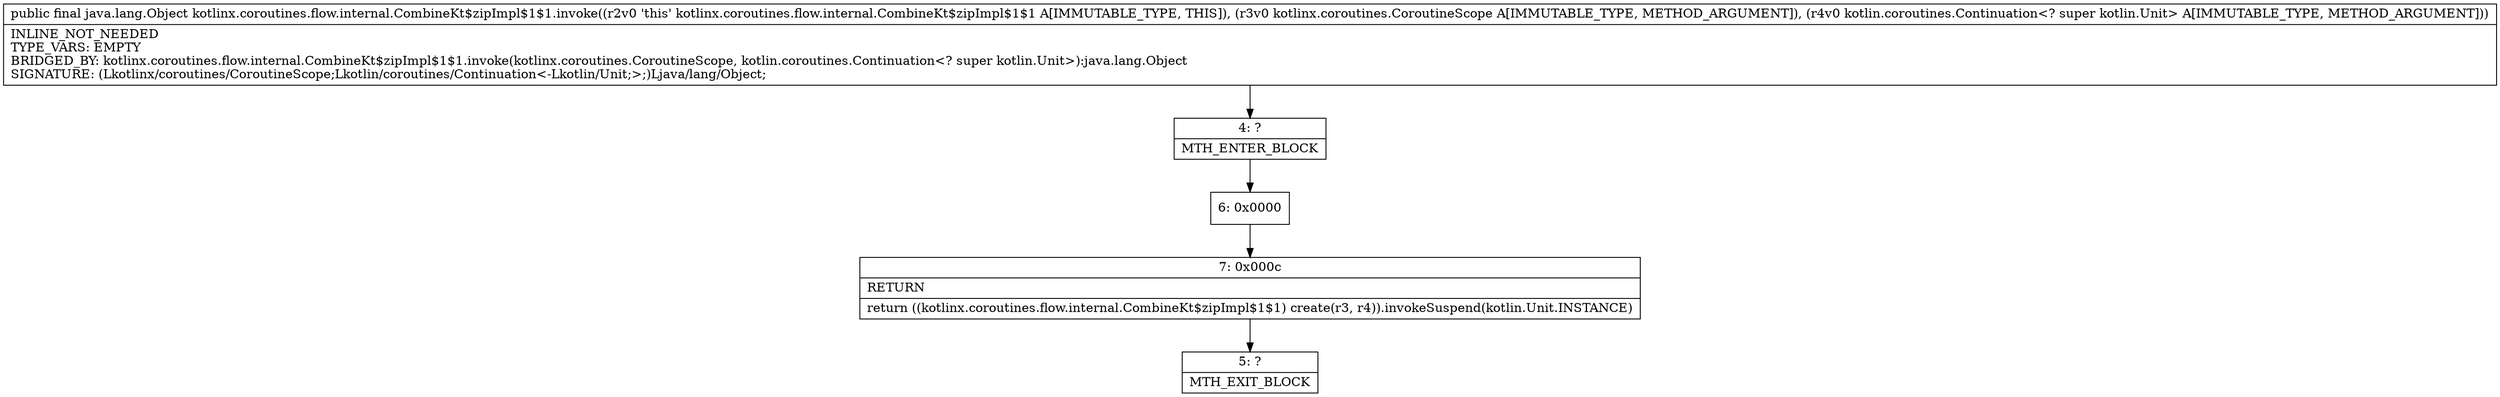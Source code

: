 digraph "CFG forkotlinx.coroutines.flow.internal.CombineKt$zipImpl$1$1.invoke(Lkotlinx\/coroutines\/CoroutineScope;Lkotlin\/coroutines\/Continuation;)Ljava\/lang\/Object;" {
Node_4 [shape=record,label="{4\:\ ?|MTH_ENTER_BLOCK\l}"];
Node_6 [shape=record,label="{6\:\ 0x0000}"];
Node_7 [shape=record,label="{7\:\ 0x000c|RETURN\l|return ((kotlinx.coroutines.flow.internal.CombineKt$zipImpl$1$1) create(r3, r4)).invokeSuspend(kotlin.Unit.INSTANCE)\l}"];
Node_5 [shape=record,label="{5\:\ ?|MTH_EXIT_BLOCK\l}"];
MethodNode[shape=record,label="{public final java.lang.Object kotlinx.coroutines.flow.internal.CombineKt$zipImpl$1$1.invoke((r2v0 'this' kotlinx.coroutines.flow.internal.CombineKt$zipImpl$1$1 A[IMMUTABLE_TYPE, THIS]), (r3v0 kotlinx.coroutines.CoroutineScope A[IMMUTABLE_TYPE, METHOD_ARGUMENT]), (r4v0 kotlin.coroutines.Continuation\<? super kotlin.Unit\> A[IMMUTABLE_TYPE, METHOD_ARGUMENT]))  | INLINE_NOT_NEEDED\lTYPE_VARS: EMPTY\lBRIDGED_BY: kotlinx.coroutines.flow.internal.CombineKt$zipImpl$1$1.invoke(kotlinx.coroutines.CoroutineScope, kotlin.coroutines.Continuation\<? super kotlin.Unit\>):java.lang.Object\lSIGNATURE: (Lkotlinx\/coroutines\/CoroutineScope;Lkotlin\/coroutines\/Continuation\<\-Lkotlin\/Unit;\>;)Ljava\/lang\/Object;\l}"];
MethodNode -> Node_4;Node_4 -> Node_6;
Node_6 -> Node_7;
Node_7 -> Node_5;
}

